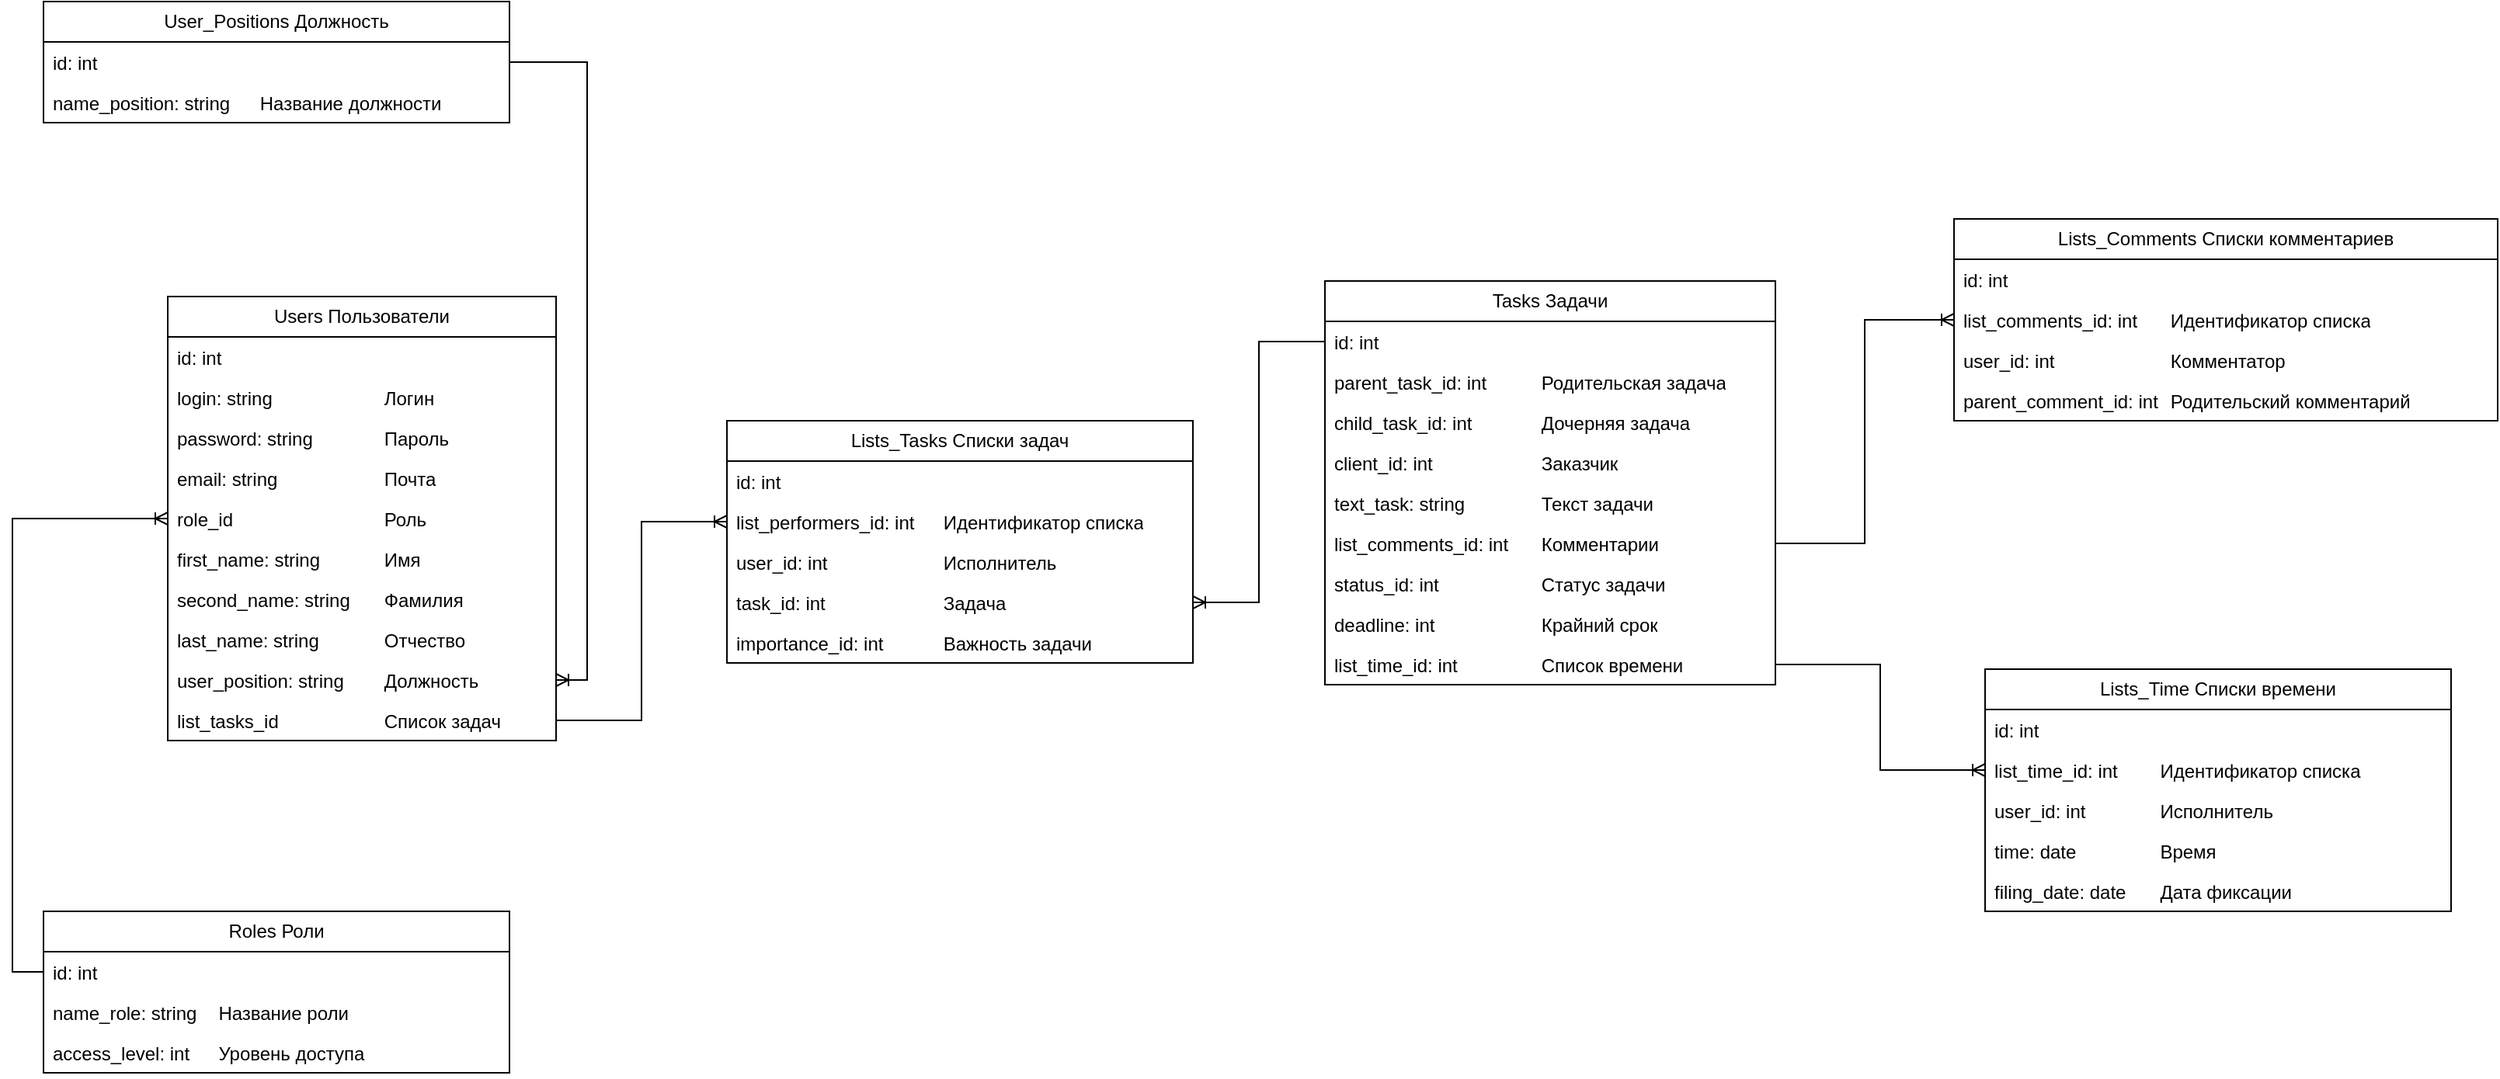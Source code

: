 <mxfile version="24.8.8">
  <diagram name="Page-1" id="0Uhh5VypU2_WbiA2aX1X">
    <mxGraphModel dx="2537" dy="918" grid="1" gridSize="10" guides="1" tooltips="1" connect="1" arrows="1" fold="1" page="1" pageScale="1" pageWidth="850" pageHeight="1100" math="0" shadow="0">
      <root>
        <mxCell id="0" />
        <mxCell id="1" parent="0" />
        <mxCell id="a-3vLe5uyyCqmMBbY7nq-1" value="Tasks Задачи" style="swimlane;fontStyle=0;childLayout=stackLayout;horizontal=1;startSize=26;fillColor=none;horizontalStack=0;resizeParent=1;resizeParentMax=0;resizeLast=0;collapsible=1;marginBottom=0;whiteSpace=wrap;html=1;" vertex="1" parent="1">
          <mxGeometry x="425" y="240" width="290" height="260" as="geometry" />
        </mxCell>
        <mxCell id="a-3vLe5uyyCqmMBbY7nq-2" value="id: int" style="text;strokeColor=none;fillColor=none;align=left;verticalAlign=top;spacingLeft=4;spacingRight=4;overflow=hidden;rotatable=0;points=[[0,0.5],[1,0.5]];portConstraint=eastwest;whiteSpace=wrap;html=1;" vertex="1" parent="a-3vLe5uyyCqmMBbY7nq-1">
          <mxGeometry y="26" width="290" height="26" as="geometry" />
        </mxCell>
        <mxCell id="a-3vLe5uyyCqmMBbY7nq-23" value="parent_task_id: int&lt;span style=&quot;white-space: pre;&quot;&gt;&#x9;&lt;/span&gt;&lt;span style=&quot;white-space: pre;&quot;&gt;&#x9;&lt;/span&gt;Родительская задача" style="text;strokeColor=none;fillColor=none;align=left;verticalAlign=top;spacingLeft=4;spacingRight=4;overflow=hidden;rotatable=0;points=[[0,0.5],[1,0.5]];portConstraint=eastwest;whiteSpace=wrap;html=1;" vertex="1" parent="a-3vLe5uyyCqmMBbY7nq-1">
          <mxGeometry y="52" width="290" height="26" as="geometry" />
        </mxCell>
        <mxCell id="a-3vLe5uyyCqmMBbY7nq-24" value="child_task_id: int&lt;span style=&quot;white-space: pre;&quot;&gt;&#x9;&lt;/span&gt;&lt;span style=&quot;white-space: pre;&quot;&gt;&#x9;&lt;/span&gt;Дочерняя задача" style="text;strokeColor=none;fillColor=none;align=left;verticalAlign=top;spacingLeft=4;spacingRight=4;overflow=hidden;rotatable=0;points=[[0,0.5],[1,0.5]];portConstraint=eastwest;whiteSpace=wrap;html=1;" vertex="1" parent="a-3vLe5uyyCqmMBbY7nq-1">
          <mxGeometry y="78" width="290" height="26" as="geometry" />
        </mxCell>
        <mxCell id="a-3vLe5uyyCqmMBbY7nq-10" value="&lt;div&gt;client_id: int&lt;span style=&quot;white-space: pre;&quot;&gt;&#x9;&lt;/span&gt;&lt;span style=&quot;white-space: pre;&quot;&gt;&#x9;&lt;span style=&quot;white-space: pre;&quot;&gt;&#x9;&lt;/span&gt;&lt;/span&gt;Заказчик&lt;/div&gt;&lt;div&gt;&lt;br&gt;&lt;/div&gt;&lt;div&gt;&lt;span style=&quot;white-space: pre;&quot;&gt;&#x9;&lt;/span&gt;&lt;span style=&quot;white-space: pre;&quot;&gt;&#x9;&lt;/span&gt;&lt;span style=&quot;white-space: pre;&quot;&gt;&#x9;&lt;/span&gt;&lt;br&gt;&lt;/div&gt;" style="text;strokeColor=none;fillColor=none;align=left;verticalAlign=top;spacingLeft=4;spacingRight=4;overflow=hidden;rotatable=0;points=[[0,0.5],[1,0.5]];portConstraint=eastwest;whiteSpace=wrap;html=1;" vertex="1" parent="a-3vLe5uyyCqmMBbY7nq-1">
          <mxGeometry y="104" width="290" height="26" as="geometry" />
        </mxCell>
        <mxCell id="a-3vLe5uyyCqmMBbY7nq-4" value="text_task: string&lt;span style=&quot;white-space: pre;&quot;&gt;&#x9;&lt;/span&gt;&lt;span style=&quot;white-space: pre;&quot;&gt;&#x9;&lt;/span&gt;Текст задачи" style="text;strokeColor=none;fillColor=none;align=left;verticalAlign=top;spacingLeft=4;spacingRight=4;overflow=hidden;rotatable=0;points=[[0,0.5],[1,0.5]];portConstraint=eastwest;whiteSpace=wrap;html=1;" vertex="1" parent="a-3vLe5uyyCqmMBbY7nq-1">
          <mxGeometry y="130" width="290" height="26" as="geometry" />
        </mxCell>
        <mxCell id="a-3vLe5uyyCqmMBbY7nq-9" value="list_comments_id: int &lt;span style=&quot;white-space: pre;&quot;&gt;&#x9;&lt;/span&gt;Комментарии" style="text;strokeColor=none;fillColor=none;align=left;verticalAlign=top;spacingLeft=4;spacingRight=4;overflow=hidden;rotatable=0;points=[[0,0.5],[1,0.5]];portConstraint=eastwest;whiteSpace=wrap;html=1;" vertex="1" parent="a-3vLe5uyyCqmMBbY7nq-1">
          <mxGeometry y="156" width="290" height="26" as="geometry" />
        </mxCell>
        <mxCell id="a-3vLe5uyyCqmMBbY7nq-51" value="status_id: int&amp;nbsp;&lt;span style=&quot;white-space: pre;&quot;&gt;&#x9;&lt;/span&gt;&lt;span style=&quot;white-space: pre;&quot;&gt;&#x9;&lt;/span&gt;&lt;span style=&quot;white-space: pre;&quot;&gt;&#x9;&lt;/span&gt;Статус задачи" style="text;strokeColor=none;fillColor=none;align=left;verticalAlign=top;spacingLeft=4;spacingRight=4;overflow=hidden;rotatable=0;points=[[0,0.5],[1,0.5]];portConstraint=eastwest;whiteSpace=wrap;html=1;" vertex="1" parent="a-3vLe5uyyCqmMBbY7nq-1">
          <mxGeometry y="182" width="290" height="26" as="geometry" />
        </mxCell>
        <mxCell id="a-3vLe5uyyCqmMBbY7nq-74" value="deadline: int&amp;nbsp;&lt;span style=&quot;white-space: pre;&quot;&gt;&#x9;&lt;/span&gt;&lt;span style=&quot;white-space: pre;&quot;&gt;&#x9;&lt;/span&gt;&lt;span style=&quot;white-space: pre;&quot;&gt;&#x9;&lt;/span&gt;Крайний срок" style="text;strokeColor=none;fillColor=none;align=left;verticalAlign=top;spacingLeft=4;spacingRight=4;overflow=hidden;rotatable=0;points=[[0,0.5],[1,0.5]];portConstraint=eastwest;whiteSpace=wrap;html=1;" vertex="1" parent="a-3vLe5uyyCqmMBbY7nq-1">
          <mxGeometry y="208" width="290" height="26" as="geometry" />
        </mxCell>
        <mxCell id="a-3vLe5uyyCqmMBbY7nq-65" value="list_time_id: int&lt;span style=&quot;white-space: pre;&quot;&gt;&#x9;&lt;/span&gt;&lt;span style=&quot;white-space: pre;&quot;&gt;&#x9;&lt;/span&gt;Список времени" style="text;strokeColor=none;fillColor=none;align=left;verticalAlign=top;spacingLeft=4;spacingRight=4;overflow=hidden;rotatable=0;points=[[0,0.5],[1,0.5]];portConstraint=eastwest;whiteSpace=wrap;html=1;" vertex="1" parent="a-3vLe5uyyCqmMBbY7nq-1">
          <mxGeometry y="234" width="290" height="26" as="geometry" />
        </mxCell>
        <mxCell id="a-3vLe5uyyCqmMBbY7nq-25" value="Users Пользователи" style="swimlane;fontStyle=0;childLayout=stackLayout;horizontal=1;startSize=26;fillColor=none;horizontalStack=0;resizeParent=1;resizeParentMax=0;resizeLast=0;collapsible=1;marginBottom=0;whiteSpace=wrap;html=1;" vertex="1" parent="1">
          <mxGeometry x="-320" y="250" width="250" height="286" as="geometry" />
        </mxCell>
        <mxCell id="a-3vLe5uyyCqmMBbY7nq-26" value="id: int" style="text;strokeColor=none;fillColor=none;align=left;verticalAlign=top;spacingLeft=4;spacingRight=4;overflow=hidden;rotatable=0;points=[[0,0.5],[1,0.5]];portConstraint=eastwest;whiteSpace=wrap;html=1;" vertex="1" parent="a-3vLe5uyyCqmMBbY7nq-25">
          <mxGeometry y="26" width="250" height="26" as="geometry" />
        </mxCell>
        <mxCell id="a-3vLe5uyyCqmMBbY7nq-63" value="login: string&lt;span style=&quot;white-space: pre;&quot;&gt;&#x9;&lt;/span&gt;&lt;span style=&quot;white-space: pre;&quot;&gt;&#x9;&lt;/span&gt;&lt;span style=&quot;white-space: pre;&quot;&gt;&#x9;&lt;/span&gt;Логин" style="text;strokeColor=none;fillColor=none;align=left;verticalAlign=top;spacingLeft=4;spacingRight=4;overflow=hidden;rotatable=0;points=[[0,0.5],[1,0.5]];portConstraint=eastwest;whiteSpace=wrap;html=1;" vertex="1" parent="a-3vLe5uyyCqmMBbY7nq-25">
          <mxGeometry y="52" width="250" height="26" as="geometry" />
        </mxCell>
        <mxCell id="a-3vLe5uyyCqmMBbY7nq-64" value="password: string&lt;span style=&quot;white-space: pre;&quot;&gt;&#x9;&lt;/span&gt;&lt;span style=&quot;white-space: pre;&quot;&gt;&#x9;&lt;/span&gt;Пароль" style="text;strokeColor=none;fillColor=none;align=left;verticalAlign=top;spacingLeft=4;spacingRight=4;overflow=hidden;rotatable=0;points=[[0,0.5],[1,0.5]];portConstraint=eastwest;whiteSpace=wrap;html=1;" vertex="1" parent="a-3vLe5uyyCqmMBbY7nq-25">
          <mxGeometry y="78" width="250" height="26" as="geometry" />
        </mxCell>
        <mxCell id="a-3vLe5uyyCqmMBbY7nq-75" value="email: string&lt;span style=&quot;white-space: pre;&quot;&gt;&#x9;&lt;/span&gt;&lt;span style=&quot;white-space: pre;&quot;&gt;&#x9;&lt;/span&gt;&lt;span style=&quot;white-space: pre;&quot;&gt;&#x9;&lt;/span&gt;Почта" style="text;strokeColor=none;fillColor=none;align=left;verticalAlign=top;spacingLeft=4;spacingRight=4;overflow=hidden;rotatable=0;points=[[0,0.5],[1,0.5]];portConstraint=eastwest;whiteSpace=wrap;html=1;" vertex="1" parent="a-3vLe5uyyCqmMBbY7nq-25">
          <mxGeometry y="104" width="250" height="26" as="geometry" />
        </mxCell>
        <mxCell id="a-3vLe5uyyCqmMBbY7nq-31" value="role_id&lt;span style=&quot;white-space: pre;&quot;&gt;&#x9;&lt;/span&gt;&lt;span style=&quot;white-space: pre;&quot;&gt;&#x9;&lt;/span&gt;&lt;span style=&quot;white-space: pre;&quot;&gt;&#x9;&lt;/span&gt;&lt;span style=&quot;white-space: pre;&quot;&gt;&#x9;&lt;/span&gt;Роль" style="text;strokeColor=none;fillColor=none;align=left;verticalAlign=top;spacingLeft=4;spacingRight=4;overflow=hidden;rotatable=0;points=[[0,0.5],[1,0.5]];portConstraint=eastwest;whiteSpace=wrap;html=1;" vertex="1" parent="a-3vLe5uyyCqmMBbY7nq-25">
          <mxGeometry y="130" width="250" height="26" as="geometry" />
        </mxCell>
        <mxCell id="a-3vLe5uyyCqmMBbY7nq-29" value="&lt;div&gt;first_name: string&lt;span style=&quot;white-space: pre;&quot;&gt;&#x9;&lt;/span&gt;&lt;span style=&quot;white-space: pre;&quot;&gt;&#x9;&lt;/span&gt;Имя&lt;/div&gt;&lt;div&gt;&lt;br&gt;&lt;/div&gt;&lt;div&gt;&lt;br&gt;&lt;/div&gt;&lt;div&gt;&lt;span style=&quot;white-space: pre;&quot;&gt;&#x9;&lt;/span&gt;&lt;span style=&quot;white-space: pre;&quot;&gt;&#x9;&lt;/span&gt;&lt;span style=&quot;white-space: pre;&quot;&gt;&#x9;&lt;/span&gt;&lt;br&gt;&lt;/div&gt;" style="text;strokeColor=none;fillColor=none;align=left;verticalAlign=top;spacingLeft=4;spacingRight=4;overflow=hidden;rotatable=0;points=[[0,0.5],[1,0.5]];portConstraint=eastwest;whiteSpace=wrap;html=1;" vertex="1" parent="a-3vLe5uyyCqmMBbY7nq-25">
          <mxGeometry y="156" width="250" height="26" as="geometry" />
        </mxCell>
        <mxCell id="a-3vLe5uyyCqmMBbY7nq-46" value="&lt;div&gt;second_name: string&lt;span style=&quot;white-space: pre;&quot;&gt;&#x9;&lt;/span&gt;Фамилия&lt;/div&gt;" style="text;strokeColor=none;fillColor=none;align=left;verticalAlign=top;spacingLeft=4;spacingRight=4;overflow=hidden;rotatable=0;points=[[0,0.5],[1,0.5]];portConstraint=eastwest;whiteSpace=wrap;html=1;" vertex="1" parent="a-3vLe5uyyCqmMBbY7nq-25">
          <mxGeometry y="182" width="250" height="26" as="geometry" />
        </mxCell>
        <mxCell id="a-3vLe5uyyCqmMBbY7nq-30" value="last_name: string&lt;span style=&quot;white-space: pre;&quot;&gt;&#x9;&lt;/span&gt;&lt;span style=&quot;white-space: pre;&quot;&gt;&#x9;&lt;/span&gt;Отчество" style="text;strokeColor=none;fillColor=none;align=left;verticalAlign=top;spacingLeft=4;spacingRight=4;overflow=hidden;rotatable=0;points=[[0,0.5],[1,0.5]];portConstraint=eastwest;whiteSpace=wrap;html=1;" vertex="1" parent="a-3vLe5uyyCqmMBbY7nq-25">
          <mxGeometry y="208" width="250" height="26" as="geometry" />
        </mxCell>
        <mxCell id="a-3vLe5uyyCqmMBbY7nq-58" value="&lt;div&gt;user_position: string&lt;span style=&quot;white-space: pre;&quot;&gt;&#x9;&lt;/span&gt;Должность&lt;/div&gt;" style="text;strokeColor=none;fillColor=none;align=left;verticalAlign=top;spacingLeft=4;spacingRight=4;overflow=hidden;rotatable=0;points=[[0,0.5],[1,0.5]];portConstraint=eastwest;whiteSpace=wrap;html=1;" vertex="1" parent="a-3vLe5uyyCqmMBbY7nq-25">
          <mxGeometry y="234" width="250" height="26" as="geometry" />
        </mxCell>
        <mxCell id="a-3vLe5uyyCqmMBbY7nq-52" value="list_tasks_id&lt;span style=&quot;white-space: pre;&quot;&gt;&#x9;&lt;/span&gt;&lt;span style=&quot;white-space: pre;&quot;&gt;&#x9;&lt;/span&gt;&lt;span style=&quot;white-space: pre;&quot;&gt;&#x9;&lt;/span&gt;Список задач" style="text;strokeColor=none;fillColor=none;align=left;verticalAlign=top;spacingLeft=4;spacingRight=4;overflow=hidden;rotatable=0;points=[[0,0.5],[1,0.5]];portConstraint=eastwest;whiteSpace=wrap;html=1;" vertex="1" parent="a-3vLe5uyyCqmMBbY7nq-25">
          <mxGeometry y="260" width="250" height="26" as="geometry" />
        </mxCell>
        <mxCell id="a-3vLe5uyyCqmMBbY7nq-41" value="Lists_Comments Списки комментариев" style="swimlane;fontStyle=0;childLayout=stackLayout;horizontal=1;startSize=26;fillColor=none;horizontalStack=0;resizeParent=1;resizeParentMax=0;resizeLast=0;collapsible=1;marginBottom=0;whiteSpace=wrap;html=1;" vertex="1" parent="1">
          <mxGeometry x="830" y="200" width="350" height="130" as="geometry" />
        </mxCell>
        <mxCell id="a-3vLe5uyyCqmMBbY7nq-42" value="id: int" style="text;strokeColor=none;fillColor=none;align=left;verticalAlign=top;spacingLeft=4;spacingRight=4;overflow=hidden;rotatable=0;points=[[0,0.5],[1,0.5]];portConstraint=eastwest;whiteSpace=wrap;html=1;" vertex="1" parent="a-3vLe5uyyCqmMBbY7nq-41">
          <mxGeometry y="26" width="350" height="26" as="geometry" />
        </mxCell>
        <mxCell id="a-3vLe5uyyCqmMBbY7nq-43" value="list_comments_id: int&lt;span style=&quot;white-space: pre;&quot;&gt;&#x9;&lt;/span&gt;Идентификатор списка" style="text;strokeColor=none;fillColor=none;align=left;verticalAlign=top;spacingLeft=4;spacingRight=4;overflow=hidden;rotatable=0;points=[[0,0.5],[1,0.5]];portConstraint=eastwest;whiteSpace=wrap;html=1;" vertex="1" parent="a-3vLe5uyyCqmMBbY7nq-41">
          <mxGeometry y="52" width="350" height="26" as="geometry" />
        </mxCell>
        <mxCell id="a-3vLe5uyyCqmMBbY7nq-44" value="user_id: int&lt;span style=&quot;white-space: pre;&quot;&gt;&#x9;&lt;/span&gt;&lt;span style=&quot;white-space: pre;&quot;&gt;&#x9;&lt;/span&gt;&lt;span style=&quot;white-space: pre;&quot;&gt;&#x9;&lt;/span&gt;Комментатор" style="text;strokeColor=none;fillColor=none;align=left;verticalAlign=top;spacingLeft=4;spacingRight=4;overflow=hidden;rotatable=0;points=[[0,0.5],[1,0.5]];portConstraint=eastwest;whiteSpace=wrap;html=1;" vertex="1" parent="a-3vLe5uyyCqmMBbY7nq-41">
          <mxGeometry y="78" width="350" height="26" as="geometry" />
        </mxCell>
        <mxCell id="a-3vLe5uyyCqmMBbY7nq-45" value="parent_comment_id: int&lt;span style=&quot;white-space: pre;&quot;&gt;&#x9;&lt;/span&gt;Родительский комментарий" style="text;strokeColor=none;fillColor=none;align=left;verticalAlign=top;spacingLeft=4;spacingRight=4;overflow=hidden;rotatable=0;points=[[0,0.5],[1,0.5]];portConstraint=eastwest;whiteSpace=wrap;html=1;" vertex="1" parent="a-3vLe5uyyCqmMBbY7nq-41">
          <mxGeometry y="104" width="350" height="26" as="geometry" />
        </mxCell>
        <mxCell id="a-3vLe5uyyCqmMBbY7nq-47" value="Roles Роли" style="swimlane;fontStyle=0;childLayout=stackLayout;horizontal=1;startSize=26;fillColor=none;horizontalStack=0;resizeParent=1;resizeParentMax=0;resizeLast=0;collapsible=1;marginBottom=0;whiteSpace=wrap;html=1;" vertex="1" parent="1">
          <mxGeometry x="-400" y="646" width="300" height="104" as="geometry" />
        </mxCell>
        <mxCell id="a-3vLe5uyyCqmMBbY7nq-48" value="id: int" style="text;strokeColor=none;fillColor=none;align=left;verticalAlign=top;spacingLeft=4;spacingRight=4;overflow=hidden;rotatable=0;points=[[0,0.5],[1,0.5]];portConstraint=eastwest;whiteSpace=wrap;html=1;" vertex="1" parent="a-3vLe5uyyCqmMBbY7nq-47">
          <mxGeometry y="26" width="300" height="26" as="geometry" />
        </mxCell>
        <mxCell id="a-3vLe5uyyCqmMBbY7nq-49" value="name_role: string&lt;span style=&quot;white-space: pre;&quot;&gt;&#x9;&lt;/span&gt;Название роли" style="text;strokeColor=none;fillColor=none;align=left;verticalAlign=top;spacingLeft=4;spacingRight=4;overflow=hidden;rotatable=0;points=[[0,0.5],[1,0.5]];portConstraint=eastwest;whiteSpace=wrap;html=1;" vertex="1" parent="a-3vLe5uyyCqmMBbY7nq-47">
          <mxGeometry y="52" width="300" height="26" as="geometry" />
        </mxCell>
        <mxCell id="a-3vLe5uyyCqmMBbY7nq-62" value="access_level: int&lt;span style=&quot;white-space: pre;&quot;&gt;&#x9;&lt;/span&gt;Уровень доступа" style="text;strokeColor=none;fillColor=none;align=left;verticalAlign=top;spacingLeft=4;spacingRight=4;overflow=hidden;rotatable=0;points=[[0,0.5],[1,0.5]];portConstraint=eastwest;whiteSpace=wrap;html=1;" vertex="1" parent="a-3vLe5uyyCqmMBbY7nq-47">
          <mxGeometry y="78" width="300" height="26" as="geometry" />
        </mxCell>
        <mxCell id="a-3vLe5uyyCqmMBbY7nq-53" value="Lists_Tasks Списки задач" style="swimlane;fontStyle=0;childLayout=stackLayout;horizontal=1;startSize=26;fillColor=none;horizontalStack=0;resizeParent=1;resizeParentMax=0;resizeLast=0;collapsible=1;marginBottom=0;whiteSpace=wrap;html=1;" vertex="1" parent="1">
          <mxGeometry x="40" y="330" width="300" height="156" as="geometry" />
        </mxCell>
        <mxCell id="a-3vLe5uyyCqmMBbY7nq-54" value="id: int" style="text;strokeColor=none;fillColor=none;align=left;verticalAlign=top;spacingLeft=4;spacingRight=4;overflow=hidden;rotatable=0;points=[[0,0.5],[1,0.5]];portConstraint=eastwest;whiteSpace=wrap;html=1;" vertex="1" parent="a-3vLe5uyyCqmMBbY7nq-53">
          <mxGeometry y="26" width="300" height="26" as="geometry" />
        </mxCell>
        <mxCell id="a-3vLe5uyyCqmMBbY7nq-55" value="list_performers_id: int&lt;span style=&quot;white-space: pre;&quot;&gt;&#x9;&lt;/span&gt;Идентификатор списка" style="text;strokeColor=none;fillColor=none;align=left;verticalAlign=top;spacingLeft=4;spacingRight=4;overflow=hidden;rotatable=0;points=[[0,0.5],[1,0.5]];portConstraint=eastwest;whiteSpace=wrap;html=1;" vertex="1" parent="a-3vLe5uyyCqmMBbY7nq-53">
          <mxGeometry y="52" width="300" height="26" as="geometry" />
        </mxCell>
        <mxCell id="a-3vLe5uyyCqmMBbY7nq-56" value="user_id: int&lt;span style=&quot;white-space: pre;&quot;&gt;&#x9;&lt;/span&gt;&lt;span style=&quot;white-space: pre;&quot;&gt;&#x9;&lt;/span&gt;&lt;span style=&quot;white-space: pre;&quot;&gt;&#x9;&lt;/span&gt;Исполнитель" style="text;strokeColor=none;fillColor=none;align=left;verticalAlign=top;spacingLeft=4;spacingRight=4;overflow=hidden;rotatable=0;points=[[0,0.5],[1,0.5]];portConstraint=eastwest;whiteSpace=wrap;html=1;" vertex="1" parent="a-3vLe5uyyCqmMBbY7nq-53">
          <mxGeometry y="78" width="300" height="26" as="geometry" />
        </mxCell>
        <mxCell id="a-3vLe5uyyCqmMBbY7nq-57" value="task_id: int&lt;span style=&quot;white-space: pre;&quot;&gt;&#x9;&lt;/span&gt;&lt;span style=&quot;white-space: pre;&quot;&gt;&#x9;&lt;/span&gt;&lt;span style=&quot;white-space: pre;&quot;&gt;&#x9;&lt;/span&gt;Задача" style="text;strokeColor=none;fillColor=none;align=left;verticalAlign=top;spacingLeft=4;spacingRight=4;overflow=hidden;rotatable=0;points=[[0,0.5],[1,0.5]];portConstraint=eastwest;whiteSpace=wrap;html=1;" vertex="1" parent="a-3vLe5uyyCqmMBbY7nq-53">
          <mxGeometry y="104" width="300" height="26" as="geometry" />
        </mxCell>
        <mxCell id="a-3vLe5uyyCqmMBbY7nq-73" value="&lt;span style=&quot;white-space: pre-wrap;&quot; data-src-align=&quot;0:8&quot; class=&quot;EzKURWReUAB5oZgtQNkl&quot;&gt;importance_id&lt;/span&gt;: int&lt;span style=&quot;white-space: pre;&quot;&gt;&#x9;&lt;/span&gt;&lt;span style=&quot;white-space: pre;&quot;&gt;&#x9;Важность задачи&lt;/span&gt;" style="text;strokeColor=none;fillColor=none;align=left;verticalAlign=top;spacingLeft=4;spacingRight=4;overflow=hidden;rotatable=0;points=[[0,0.5],[1,0.5]];portConstraint=eastwest;whiteSpace=wrap;html=1;" vertex="1" parent="a-3vLe5uyyCqmMBbY7nq-53">
          <mxGeometry y="130" width="300" height="26" as="geometry" />
        </mxCell>
        <mxCell id="a-3vLe5uyyCqmMBbY7nq-59" value="User_Positions Должность" style="swimlane;fontStyle=0;childLayout=stackLayout;horizontal=1;startSize=26;fillColor=none;horizontalStack=0;resizeParent=1;resizeParentMax=0;resizeLast=0;collapsible=1;marginBottom=0;whiteSpace=wrap;html=1;" vertex="1" parent="1">
          <mxGeometry x="-400" y="60" width="300" height="78" as="geometry" />
        </mxCell>
        <mxCell id="a-3vLe5uyyCqmMBbY7nq-60" value="id: int" style="text;strokeColor=none;fillColor=none;align=left;verticalAlign=top;spacingLeft=4;spacingRight=4;overflow=hidden;rotatable=0;points=[[0,0.5],[1,0.5]];portConstraint=eastwest;whiteSpace=wrap;html=1;" vertex="1" parent="a-3vLe5uyyCqmMBbY7nq-59">
          <mxGeometry y="26" width="300" height="26" as="geometry" />
        </mxCell>
        <mxCell id="a-3vLe5uyyCqmMBbY7nq-61" value="name_position: string&lt;span style=&quot;white-space: pre;&quot;&gt;&#x9;&lt;/span&gt;Название должности" style="text;strokeColor=none;fillColor=none;align=left;verticalAlign=top;spacingLeft=4;spacingRight=4;overflow=hidden;rotatable=0;points=[[0,0.5],[1,0.5]];portConstraint=eastwest;whiteSpace=wrap;html=1;" vertex="1" parent="a-3vLe5uyyCqmMBbY7nq-59">
          <mxGeometry y="52" width="300" height="26" as="geometry" />
        </mxCell>
        <mxCell id="a-3vLe5uyyCqmMBbY7nq-66" value="Lists_Time Списки времени" style="swimlane;fontStyle=0;childLayout=stackLayout;horizontal=1;startSize=26;fillColor=none;horizontalStack=0;resizeParent=1;resizeParentMax=0;resizeLast=0;collapsible=1;marginBottom=0;whiteSpace=wrap;html=1;" vertex="1" parent="1">
          <mxGeometry x="850" y="490" width="300" height="156" as="geometry" />
        </mxCell>
        <mxCell id="a-3vLe5uyyCqmMBbY7nq-67" value="id: int" style="text;strokeColor=none;fillColor=none;align=left;verticalAlign=top;spacingLeft=4;spacingRight=4;overflow=hidden;rotatable=0;points=[[0,0.5],[1,0.5]];portConstraint=eastwest;whiteSpace=wrap;html=1;" vertex="1" parent="a-3vLe5uyyCqmMBbY7nq-66">
          <mxGeometry y="26" width="300" height="26" as="geometry" />
        </mxCell>
        <mxCell id="a-3vLe5uyyCqmMBbY7nq-68" value="list_time_id: int&lt;span style=&quot;white-space: pre;&quot;&gt;&#x9;&lt;/span&gt;Идентификатор списка" style="text;strokeColor=none;fillColor=none;align=left;verticalAlign=top;spacingLeft=4;spacingRight=4;overflow=hidden;rotatable=0;points=[[0,0.5],[1,0.5]];portConstraint=eastwest;whiteSpace=wrap;html=1;" vertex="1" parent="a-3vLe5uyyCqmMBbY7nq-66">
          <mxGeometry y="52" width="300" height="26" as="geometry" />
        </mxCell>
        <mxCell id="a-3vLe5uyyCqmMBbY7nq-69" value="user_id: int&lt;span style=&quot;white-space: pre;&quot;&gt;&#x9;&lt;/span&gt;&lt;span style=&quot;white-space: pre;&quot;&gt;&#x9;&lt;/span&gt;Исполнитель" style="text;strokeColor=none;fillColor=none;align=left;verticalAlign=top;spacingLeft=4;spacingRight=4;overflow=hidden;rotatable=0;points=[[0,0.5],[1,0.5]];portConstraint=eastwest;whiteSpace=wrap;html=1;" vertex="1" parent="a-3vLe5uyyCqmMBbY7nq-66">
          <mxGeometry y="78" width="300" height="26" as="geometry" />
        </mxCell>
        <mxCell id="a-3vLe5uyyCqmMBbY7nq-70" value="time: date&lt;span style=&quot;white-space: pre;&quot;&gt;&#x9;&lt;/span&gt;&lt;span style=&quot;white-space: pre;&quot;&gt;&#x9;&lt;/span&gt;Время" style="text;strokeColor=none;fillColor=none;align=left;verticalAlign=top;spacingLeft=4;spacingRight=4;overflow=hidden;rotatable=0;points=[[0,0.5],[1,0.5]];portConstraint=eastwest;whiteSpace=wrap;html=1;" vertex="1" parent="a-3vLe5uyyCqmMBbY7nq-66">
          <mxGeometry y="104" width="300" height="26" as="geometry" />
        </mxCell>
        <mxCell id="a-3vLe5uyyCqmMBbY7nq-71" value="filing_date: date&lt;span style=&quot;white-space: pre;&quot;&gt;&#x9;&lt;/span&gt;Дата фиксации&lt;span style=&quot;white-space: pre;&quot;&gt;&#x9;&lt;/span&gt;" style="text;strokeColor=none;fillColor=none;align=left;verticalAlign=top;spacingLeft=4;spacingRight=4;overflow=hidden;rotatable=0;points=[[0,0.5],[1,0.5]];portConstraint=eastwest;whiteSpace=wrap;html=1;" vertex="1" parent="a-3vLe5uyyCqmMBbY7nq-66">
          <mxGeometry y="130" width="300" height="26" as="geometry" />
        </mxCell>
        <mxCell id="a-3vLe5uyyCqmMBbY7nq-77" style="edgeStyle=orthogonalEdgeStyle;rounded=0;orthogonalLoop=1;jettySize=auto;html=1;entryX=0;entryY=0.5;entryDx=0;entryDy=0;endArrow=ERoneToMany;endFill=0;" edge="1" parent="1" source="a-3vLe5uyyCqmMBbY7nq-65" target="a-3vLe5uyyCqmMBbY7nq-68">
          <mxGeometry relative="1" as="geometry" />
        </mxCell>
        <mxCell id="a-3vLe5uyyCqmMBbY7nq-79" style="edgeStyle=orthogonalEdgeStyle;rounded=0;orthogonalLoop=1;jettySize=auto;html=1;entryX=0;entryY=0.5;entryDx=0;entryDy=0;endArrow=ERoneToMany;endFill=0;" edge="1" parent="1" source="a-3vLe5uyyCqmMBbY7nq-9" target="a-3vLe5uyyCqmMBbY7nq-43">
          <mxGeometry relative="1" as="geometry" />
        </mxCell>
        <mxCell id="a-3vLe5uyyCqmMBbY7nq-80" style="edgeStyle=orthogonalEdgeStyle;rounded=0;orthogonalLoop=1;jettySize=auto;html=1;endArrow=ERoneToMany;endFill=0;" edge="1" parent="1" source="a-3vLe5uyyCqmMBbY7nq-52" target="a-3vLe5uyyCqmMBbY7nq-55">
          <mxGeometry relative="1" as="geometry" />
        </mxCell>
        <mxCell id="a-3vLe5uyyCqmMBbY7nq-82" style="edgeStyle=orthogonalEdgeStyle;rounded=0;orthogonalLoop=1;jettySize=auto;html=1;entryX=0;entryY=0.5;entryDx=0;entryDy=0;endArrow=none;endFill=0;startArrow=ERoneToMany;startFill=0;" edge="1" parent="1" source="a-3vLe5uyyCqmMBbY7nq-57" target="a-3vLe5uyyCqmMBbY7nq-2">
          <mxGeometry relative="1" as="geometry" />
        </mxCell>
        <mxCell id="a-3vLe5uyyCqmMBbY7nq-83" style="edgeStyle=orthogonalEdgeStyle;rounded=0;orthogonalLoop=1;jettySize=auto;html=1;exitX=1;exitY=0.5;exitDx=0;exitDy=0;entryX=1;entryY=0.5;entryDx=0;entryDy=0;startArrow=ERoneToMany;startFill=0;endArrow=none;endFill=0;" edge="1" parent="1" source="a-3vLe5uyyCqmMBbY7nq-58" target="a-3vLe5uyyCqmMBbY7nq-59">
          <mxGeometry relative="1" as="geometry" />
        </mxCell>
        <mxCell id="a-3vLe5uyyCqmMBbY7nq-86" style="edgeStyle=orthogonalEdgeStyle;rounded=0;orthogonalLoop=1;jettySize=auto;html=1;exitX=0;exitY=0.5;exitDx=0;exitDy=0;entryX=0;entryY=0.5;entryDx=0;entryDy=0;endArrow=none;endFill=0;startArrow=ERoneToMany;startFill=0;" edge="1" parent="1" source="a-3vLe5uyyCqmMBbY7nq-31" target="a-3vLe5uyyCqmMBbY7nq-48">
          <mxGeometry relative="1" as="geometry" />
        </mxCell>
      </root>
    </mxGraphModel>
  </diagram>
</mxfile>
